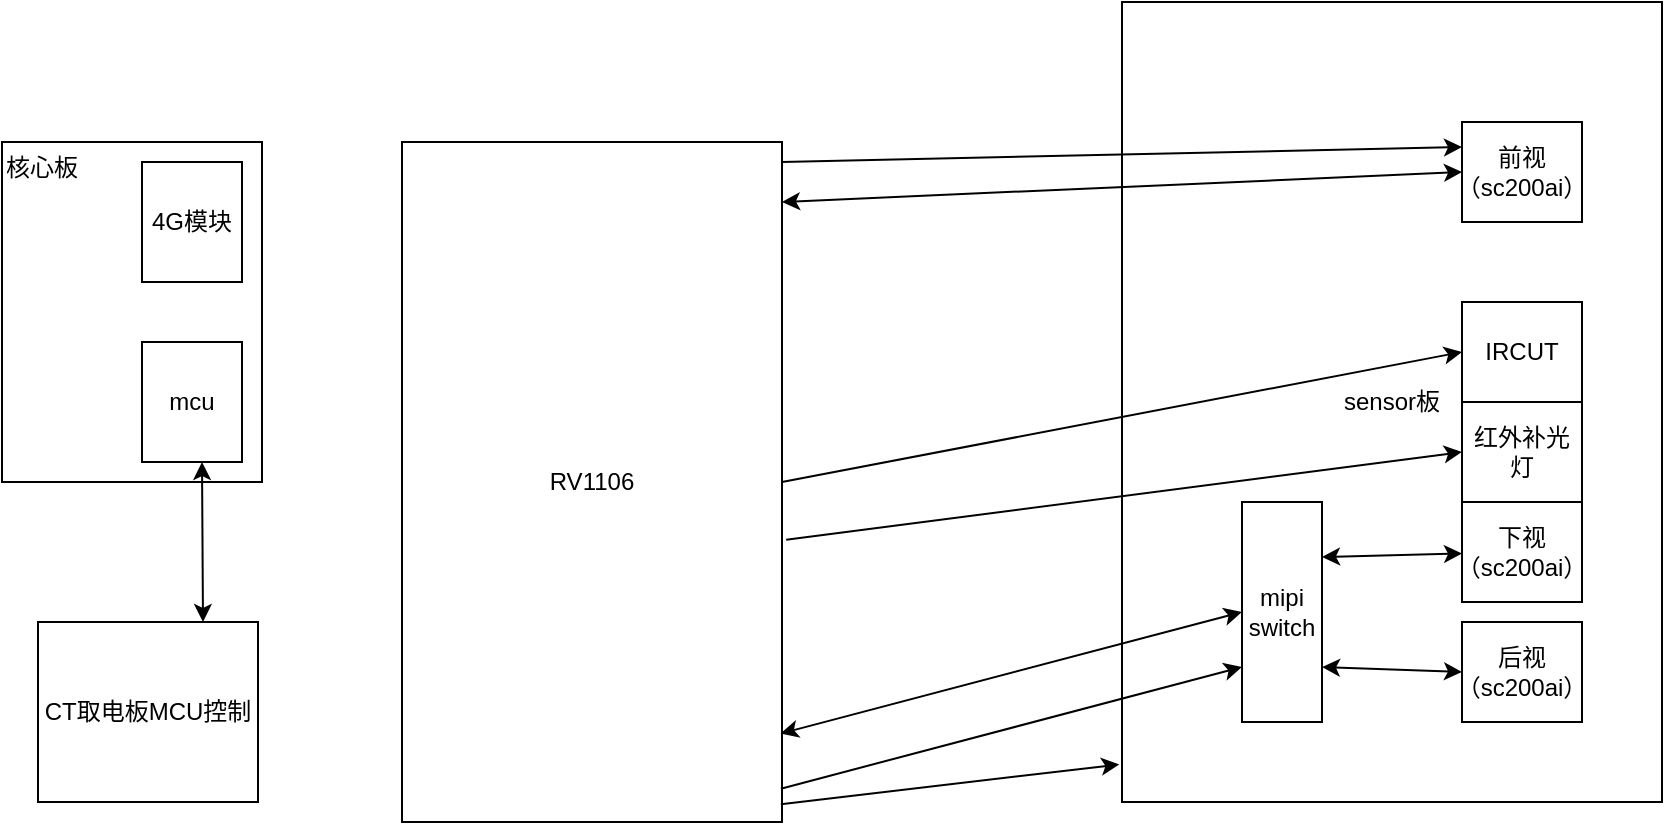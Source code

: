 <mxfile version="26.2.12">
  <diagram name="第 1 页" id="JtDYMbEKJYv2PruXJ-ki">
    <mxGraphModel dx="1183" dy="627" grid="1" gridSize="10" guides="1" tooltips="1" connect="1" arrows="1" fold="1" page="1" pageScale="1" pageWidth="827" pageHeight="1169" math="0" shadow="0">
      <root>
        <mxCell id="0" />
        <mxCell id="1" parent="0" />
        <mxCell id="FWjyikGKuGbgLXf5Dup_-12" value="sensor板" style="rounded=0;whiteSpace=wrap;html=1;" vertex="1" parent="1">
          <mxGeometry x="800" y="110" width="270" height="400" as="geometry" />
        </mxCell>
        <mxCell id="FWjyikGKuGbgLXf5Dup_-1" value="RV1106" style="rounded=0;whiteSpace=wrap;html=1;" vertex="1" parent="1">
          <mxGeometry x="440" y="180" width="190" height="340" as="geometry" />
        </mxCell>
        <mxCell id="FWjyikGKuGbgLXf5Dup_-3" value="核心板&lt;div&gt;&lt;br&gt;&lt;/div&gt;&lt;div&gt;&lt;br&gt;&lt;/div&gt;&lt;div&gt;&lt;br&gt;&lt;/div&gt;&lt;div&gt;&lt;br&gt;&lt;/div&gt;&lt;div&gt;&lt;br&gt;&lt;/div&gt;&lt;div&gt;&lt;br&gt;&lt;/div&gt;&lt;div&gt;&lt;br&gt;&lt;/div&gt;&lt;div&gt;&lt;br&gt;&lt;/div&gt;&lt;div&gt;&lt;br&gt;&lt;/div&gt;&lt;div&gt;&lt;br&gt;&lt;/div&gt;" style="rounded=0;whiteSpace=wrap;html=1;align=left;" vertex="1" parent="1">
          <mxGeometry x="240" y="180" width="130" height="170" as="geometry" />
        </mxCell>
        <mxCell id="FWjyikGKuGbgLXf5Dup_-2" value="mcu" style="rounded=0;whiteSpace=wrap;html=1;" vertex="1" parent="1">
          <mxGeometry x="310" y="280" width="50" height="60" as="geometry" />
        </mxCell>
        <mxCell id="FWjyikGKuGbgLXf5Dup_-4" value="4G模块" style="rounded=0;whiteSpace=wrap;html=1;" vertex="1" parent="1">
          <mxGeometry x="310" y="190" width="50" height="60" as="geometry" />
        </mxCell>
        <mxCell id="FWjyikGKuGbgLXf5Dup_-5" value="CT取电板MCU控制" style="rounded=0;whiteSpace=wrap;html=1;" vertex="1" parent="1">
          <mxGeometry x="258" y="420" width="110" height="90" as="geometry" />
        </mxCell>
        <mxCell id="FWjyikGKuGbgLXf5Dup_-7" value="" style="endArrow=classic;startArrow=classic;html=1;rounded=0;exitX=0.75;exitY=0;exitDx=0;exitDy=0;" edge="1" parent="1" source="FWjyikGKuGbgLXf5Dup_-5">
          <mxGeometry width="50" height="50" relative="1" as="geometry">
            <mxPoint x="290" y="390" as="sourcePoint" />
            <mxPoint x="340" y="340" as="targetPoint" />
          </mxGeometry>
        </mxCell>
        <mxCell id="FWjyikGKuGbgLXf5Dup_-9" value="前视（sc200ai）" style="rounded=0;whiteSpace=wrap;html=1;" vertex="1" parent="1">
          <mxGeometry x="970" y="170" width="60" height="50" as="geometry" />
        </mxCell>
        <mxCell id="FWjyikGKuGbgLXf5Dup_-10" value="下视（sc200ai）" style="rounded=0;whiteSpace=wrap;html=1;" vertex="1" parent="1">
          <mxGeometry x="970" y="360" width="60" height="50" as="geometry" />
        </mxCell>
        <mxCell id="FWjyikGKuGbgLXf5Dup_-11" value="后视（sc200ai）" style="rounded=0;whiteSpace=wrap;html=1;" vertex="1" parent="1">
          <mxGeometry x="970" y="420" width="60" height="50" as="geometry" />
        </mxCell>
        <mxCell id="FWjyikGKuGbgLXf5Dup_-13" value="mipi switch" style="rounded=0;whiteSpace=wrap;html=1;" vertex="1" parent="1">
          <mxGeometry x="860" y="360" width="40" height="110" as="geometry" />
        </mxCell>
        <mxCell id="FWjyikGKuGbgLXf5Dup_-14" value="" style="endArrow=classic;startArrow=classic;html=1;rounded=0;entryX=0;entryY=0.5;entryDx=0;entryDy=0;" edge="1" parent="1" target="FWjyikGKuGbgLXf5Dup_-9">
          <mxGeometry width="50" height="50" relative="1" as="geometry">
            <mxPoint x="630" y="210" as="sourcePoint" />
            <mxPoint x="680" y="160" as="targetPoint" />
          </mxGeometry>
        </mxCell>
        <mxCell id="FWjyikGKuGbgLXf5Dup_-15" value="" style="endArrow=classic;startArrow=classic;html=1;rounded=0;exitX=1;exitY=0.25;exitDx=0;exitDy=0;" edge="1" parent="1" source="FWjyikGKuGbgLXf5Dup_-13" target="FWjyikGKuGbgLXf5Dup_-10">
          <mxGeometry width="50" height="50" relative="1" as="geometry">
            <mxPoint x="870" y="430" as="sourcePoint" />
            <mxPoint x="920" y="380" as="targetPoint" />
          </mxGeometry>
        </mxCell>
        <mxCell id="FWjyikGKuGbgLXf5Dup_-18" value="" style="endArrow=classic;startArrow=classic;html=1;rounded=0;exitX=1;exitY=0.75;exitDx=0;exitDy=0;entryX=0;entryY=0.5;entryDx=0;entryDy=0;" edge="1" parent="1" source="FWjyikGKuGbgLXf5Dup_-13" target="FWjyikGKuGbgLXf5Dup_-11">
          <mxGeometry width="50" height="50" relative="1" as="geometry">
            <mxPoint x="910" y="398" as="sourcePoint" />
            <mxPoint x="930" y="390" as="targetPoint" />
          </mxGeometry>
        </mxCell>
        <mxCell id="FWjyikGKuGbgLXf5Dup_-20" value="红外补光灯" style="rounded=0;whiteSpace=wrap;html=1;" vertex="1" parent="1">
          <mxGeometry x="970" y="310" width="60" height="50" as="geometry" />
        </mxCell>
        <mxCell id="FWjyikGKuGbgLXf5Dup_-21" value="IRCUT" style="rounded=0;whiteSpace=wrap;html=1;" vertex="1" parent="1">
          <mxGeometry x="970" y="260" width="60" height="50" as="geometry" />
        </mxCell>
        <mxCell id="FWjyikGKuGbgLXf5Dup_-22" value="" style="endArrow=classic;html=1;rounded=0;exitX=1.011;exitY=0.585;exitDx=0;exitDy=0;entryX=0;entryY=0.5;entryDx=0;entryDy=0;exitPerimeter=0;" edge="1" parent="1" source="FWjyikGKuGbgLXf5Dup_-1" target="FWjyikGKuGbgLXf5Dup_-20">
          <mxGeometry width="50" height="50" relative="1" as="geometry">
            <mxPoint x="800" y="380" as="sourcePoint" />
            <mxPoint x="850" y="330" as="targetPoint" />
          </mxGeometry>
        </mxCell>
        <mxCell id="FWjyikGKuGbgLXf5Dup_-23" value="" style="endArrow=classic;html=1;rounded=0;exitX=1;exitY=0.5;exitDx=0;exitDy=0;entryX=0;entryY=0.5;entryDx=0;entryDy=0;" edge="1" parent="1" source="FWjyikGKuGbgLXf5Dup_-1" target="FWjyikGKuGbgLXf5Dup_-21">
          <mxGeometry width="50" height="50" relative="1" as="geometry">
            <mxPoint x="730" y="370" as="sourcePoint" />
            <mxPoint x="780" y="320" as="targetPoint" />
          </mxGeometry>
        </mxCell>
        <mxCell id="FWjyikGKuGbgLXf5Dup_-24" value="" style="endArrow=classic;startArrow=classic;html=1;rounded=0;exitX=0.996;exitY=0.87;exitDx=0;exitDy=0;exitPerimeter=0;entryX=0;entryY=0.5;entryDx=0;entryDy=0;" edge="1" parent="1" source="FWjyikGKuGbgLXf5Dup_-1" target="FWjyikGKuGbgLXf5Dup_-13">
          <mxGeometry width="50" height="50" relative="1" as="geometry">
            <mxPoint x="740" y="420" as="sourcePoint" />
            <mxPoint x="790" y="370" as="targetPoint" />
          </mxGeometry>
        </mxCell>
        <mxCell id="FWjyikGKuGbgLXf5Dup_-25" value="" style="endArrow=classic;html=1;rounded=0;entryX=0;entryY=0.75;entryDx=0;entryDy=0;exitX=0.997;exitY=0.951;exitDx=0;exitDy=0;exitPerimeter=0;" edge="1" parent="1" source="FWjyikGKuGbgLXf5Dup_-1" target="FWjyikGKuGbgLXf5Dup_-13">
          <mxGeometry width="50" height="50" relative="1" as="geometry">
            <mxPoint x="390" y="460" as="sourcePoint" />
            <mxPoint x="440" y="410" as="targetPoint" />
          </mxGeometry>
        </mxCell>
        <mxCell id="FWjyikGKuGbgLXf5Dup_-26" value="" style="endArrow=classic;html=1;rounded=0;entryX=0;entryY=0.25;entryDx=0;entryDy=0;" edge="1" parent="1" target="FWjyikGKuGbgLXf5Dup_-9">
          <mxGeometry width="50" height="50" relative="1" as="geometry">
            <mxPoint x="630" y="190" as="sourcePoint" />
            <mxPoint x="680" y="140" as="targetPoint" />
          </mxGeometry>
        </mxCell>
        <mxCell id="FWjyikGKuGbgLXf5Dup_-27" value="" style="endArrow=classic;html=1;rounded=0;entryX=-0.005;entryY=0.953;entryDx=0;entryDy=0;entryPerimeter=0;exitX=0.997;exitY=0.974;exitDx=0;exitDy=0;exitPerimeter=0;" edge="1" parent="1" source="FWjyikGKuGbgLXf5Dup_-1" target="FWjyikGKuGbgLXf5Dup_-12">
          <mxGeometry width="50" height="50" relative="1" as="geometry">
            <mxPoint x="570" y="440" as="sourcePoint" />
            <mxPoint x="620" y="390" as="targetPoint" />
          </mxGeometry>
        </mxCell>
      </root>
    </mxGraphModel>
  </diagram>
</mxfile>
